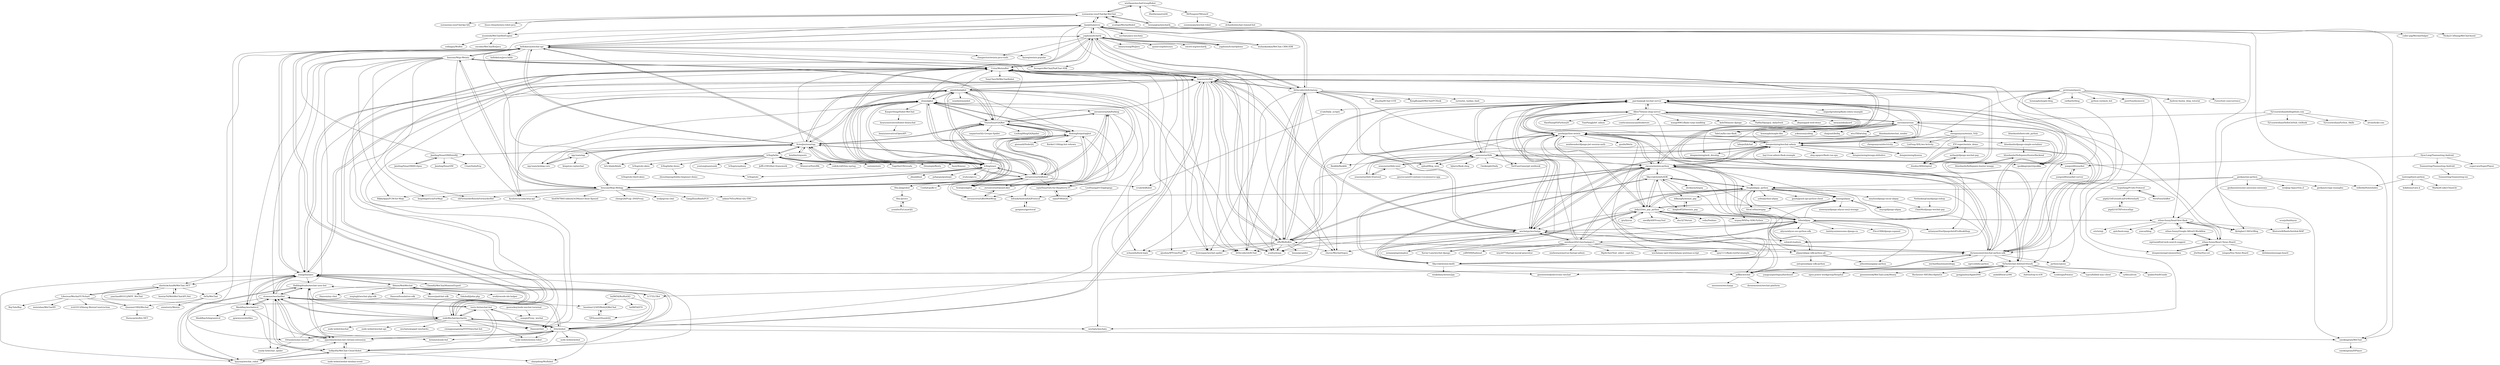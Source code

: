 digraph G {
"MrPenguinTM/xiaoV" -> "sunmiaozju/wechat-robot"
"MrPenguinTM/xiaoV" -> "dchaofei/wechat-remind-bot"
"ZTCooper/weixin_demo" -> "mrhaoji/django-wechat-pay"
"ZTCooper/weixin_demo" -> "duoduo369/original"
"mrhaoji/django-wechat-pay" -> "duoduo369/original"
"kanjielu/jeeves" -> "yaphone/itchat4j"
"kanjielu/jeeves" -> "xuxiaoxiao-xxx/ChatApi-WeChat"
"kanjielu/jeeves" -> "moontide/WeChatBotEngine"
"kanjielu/jeeves" -> "hellokaton/wechat-api"
"kanjielu/jeeves" -> "littlecodersh/itchatmp"
"kanjielu/jeeves" -> "wechaty/java-wechaty" ["e"=1]
"kanjielu/jeeves" -> "Urinx/WeixinBot"
"kanjielu/jeeves" -> "wuliaokankan/WeChat.CRM.SDK" ["e"=1]
"kanjielu/jeeves" -> "fritx/awesome-wechat"
"kanjielu/jeeves" -> "smokingrain/WeChat"
"kanjielu/jeeves" -> "liuwons/wxBot"
"kanjielu/jeeves" -> "yaphone/itchat4jdemo"
"xhan/qqbot" -> "floatinghotpot/qqbot"
"xhan/qqbot" -> "Yinzo/SmartQQBot"
"xhan/qqbot" -> "zeruniverse/QQRobot"
"xhan/qqbot" -> "pandolia/qqbot"
"xhan/qqbot" -> "ScienJus/smartqq"
"xhan/qqbot" -> "ScienJus/qqbot"
"xhan/qqbot" -> "iqq-team/webqq-core"
"xhan/qqbot" -> "hexsum/Mojo-Webqq"
"xhan/qqbot" -> "b3log/xiaov"
"xhan/qqbot" -> "KasperDeng/Hubot-WeChat"
"xhan/qqbot" -> "Urinx/WeixinBot"
"xhan/qqbot" -> "liuwons/wxBot"
"xhan/qqbot" -> "Shu-Ji/qqrobot"
"xhan/qqbot" -> "zeruniverse/QQParking"
"xhan/qqbot" -> "kyubotics/coolq-http-api" ["e"=1]
"osroom/osroom" -> "TaleLin/lin-cms-flask" ["e"=1]
"osroom/osroom" -> "Allen7D/mini-shop-server"
"osroom/osroom" -> "xpleaf/Blog_mini" ["e"=1]
"osroom/osroom" -> "chaijunit/beibq" ["e"=1]
"osroom/osroom" -> "flyhigher139/OctBlog" ["e"=1]
"osroom/osroom" -> "gusibi/python-weixin"
"osroom/osroom" -> "dongweiming/wechat-admin"
"osroom/osroom" -> "quokkaproject/quokka" ["e"=1]
"osroom/osroom" -> "wtx358/wtxlog" ["e"=1]
"osroom/osroom" -> "paicha/gxgk-wechat-server"
"osroom/osroom" -> "zwczou/weixin-python"
"osroom/osroom" -> "dongweiming/lyanna" ["e"=1]
"osroom/osroom" -> "honmaple/maple-bbs" ["e"=1]
"osroom/osroom" -> "chenguanyou/weixin_YiQi"
"osroom/osroom" -> "yokonsan/yublog" ["e"=1]
"lxneng/alipay" -> "fengli/alipay_python"
"lxneng/alipay" -> "liuyug/django-alipay"
"lxneng/alipay" -> "SIvaCoHan/wxpay"
"lxneng/alipay" -> "xiewenya/django-aliyun-oss2-storage" ["e"=1]
"lxneng/alipay" -> "Jolly23/wx_pay_python"
"leestar54/WebWeChatAPI.Net" -> "sherlockchou86/WeChat.NET"
"duoduo369/original" -> "mrhaoji/django-wechat-pay"
"duoduo369/original" -> "ZTCooper/weixin_demo"
"Allen7D/mini-shop-server" -> "qzq1111/flask-restful-example" ["e"=1]
"Allen7D/mini-shop-server" -> "TaleLin/lin-cms-flask" ["e"=1]
"Allen7D/mini-shop-server" -> "wangy8961/flask-vuejs-madblog" ["e"=1]
"Allen7D/mini-shop-server" -> "osroom/osroom"
"Allen7D/mini-shop-server" -> "kele59/imooc-django" ["e"=1]
"Allen7D/mini-shop-server" -> "gusibi/python-weixin"
"Allen7D/mini-shop-server" -> "mtianyan/VueDjangoAntdProBookShop" ["e"=1]
"Allen7D/mini-shop-server" -> "Pad0y/Django2_dailyfresh" ["e"=1]
"Allen7D/mini-shop-server" -> "zkqiang/job-web-demo" ["e"=1]
"Allen7D/mini-shop-server" -> "paicha/gxgk-wechat-server"
"Allen7D/mini-shop-server" -> "imoyao/idealyard" ["e"=1]
"Allen7D/mini-shop-server" -> "HaoZhang95/Python24" ["e"=1]
"Allen7D/mini-shop-server" -> "TianPangJi/drf_admin" ["e"=1]
"Allen7D/mini-shop-server" -> "zwczou/weixin-python"
"Allen7D/mini-shop-server" -> "confucianzuoyuan/bookstore" ["e"=1]
"wistbean/wechatGroupRobot" -> "xuxiaoxiao-xxx/ChatApi-WeChat"
"wistbean/wechatGroupRobot" -> "MrPenguinTM/xiaoV"
"wistbean/wechatGroupRobot" -> "Zhyblx/squirrelAI"
"chenguanyou/weixin_YiQi" -> "LinFeng-XHL/wx-Activity"
"chenguanyou/weixin_YiQi" -> "duoduo369/original"
"chenguanyou/weixin_YiQi" -> "ZTCooper/weixin_demo"
"chenguanyou/weixin_YiQi" -> "chenguanyou/electricity"
"luojinfang/PCQQ-Protocol" -> "VeroFess/QQBot"
"luojinfang/PCQQ-Protocol" -> "lofrank/AndroidQQProtocol"
"luojinfang/PCQQ-Protocol" -> "pig4210/ExtendLuaForWireshark"
"alipay/alipay-sdk-python-all" -> "fzlee/alipay"
"alipay/alipay-sdk-python-all" -> "adisonhuang/pay-python"
"alipay/alipay-sdk-python-all" -> "antopen/alipay-sdk-python"
"xqin/PiWebQQ" -> "xqin/SmartQQ-for-Raspberry-Pi"
"scorego/WechatRobot" -> "xuxiaoxiao-xxx/ChatApi-WeChat"
"scorego/WechatRobot" -> "smokingrain/WeChat"
"xqin/SmartQQ-for-Raspberry-Pi" -> "xqin/PiWebQQ"
"VeroFess/QQBot" -> "luojinfang/PCQQ-Protocol"
"NothinkingGao/django-eshop" -> "ChanMo/django-wechat-pay"
"Shu-Ji/qqrobot" -> "Shu-Ji/coco"
"kinglio8520/weixin_pay" -> "ddkangfu/weixin_pay"
"wechatpy/wechatpy" -> "doraemonext/wechat-python-sdk"
"wechatpy/wechatpy" -> "offu/WeRoBot"
"wechatpy/wechatpy" -> "zwczou/weixin-python"
"wechatpy/wechatpy" -> "gusibi/python-weixin"
"wechatpy/wechatpy" -> "fzlee/alipay"
"wechatpy/wechatpy" -> "paicha/gxgk-wechat-server"
"wechatpy/wechatpy" -> "minibear2021/wechatpayv3"
"wechatpy/wechatpy" -> "littlecodersh/ItChat" ["e"=1]
"wechatpy/wechatpy" -> "liuwons/wxBot"
"wechatpy/wechatpy" -> "youfou/wxpy" ["e"=1]
"wechatpy/wechatpy" -> "sshwsfc/xadmin" ["e"=1]
"wechatpy/wechatpy" -> "newpanjing/simpleui" ["e"=1]
"wechatpy/wechatpy" -> "dongweiming/wechat-admin"
"wechatpy/wechatpy" -> "littlecodersh/itchatmp"
"wechatpy/wechatpy" -> "chyroc/WechatSogou" ["e"=1]
"hsiafan/requests" -> "ScienJus/smartqq"
"doraemonext/wechat-python-sdk" -> "wechatpy/wechatpy"
"doraemonext/wechat-python-sdk" -> "offu/WeRoBot"
"doraemonext/wechat-python-sdk" -> "paicha/gxgk-wechat-server"
"doraemonext/wechat-python-sdk" -> "jeffkit/wechat"
"doraemonext/wechat-python-sdk" -> "Skycrab/weixin-knife"
"doraemonext/wechat-python-sdk" -> "dongweiming/wechat-admin"
"doraemonext/wechat-python-sdk" -> "gusibi/python-weixin"
"doraemonext/wechat-python-sdk" -> "pythoncn/june" ["e"=1]
"doraemonext/wechat-python-sdk" -> "zwczou/weixin-python"
"doraemonext/wechat-python-sdk" -> "michaelliao/sinaweibopy" ["e"=1]
"doraemonext/wechat-python-sdk" -> "liuwons/wxBot"
"doraemonext/wechat-python-sdk" -> "fengli/alipay_python"
"doraemonext/wechat-python-sdk" -> "0x5e/wechat-deleted-friends"
"doraemonext/wechat-python-sdk" -> "egrcc/zhihu-python" ["e"=1]
"doraemonext/wechat-python-sdk" -> "lxneng/alipay"
"hellokaton/wechat-api" -> "Urinx/WeixinBot"
"hellokaton/wechat-api" -> "yaphone/itchat4j"
"hellokaton/wechat-api" -> "ScienJus/smartqq"
"hellokaton/wechat-api" -> "b3log/xiaov"
"hellokaton/wechat-api" -> "liuwons/wxBot"
"hellokaton/wechat-api" -> "xiangzhai/qwx"
"hellokaton/wechat-api" -> "lets-blade/blade" ["e"=1]
"hellokaton/wechat-api" -> "hellokaton/java-bible" ["e"=1]
"hellokaton/wechat-api" -> "liyiorg/weixin-popular" ["e"=1]
"hellokaton/wechat-api" -> "sherlockchou86/WeChat.NET"
"hellokaton/wechat-api" -> "xuxiaoxiao-xxx/ChatApi-WeChat"
"hellokaton/wechat-api" -> "kanjielu/jeeves"
"hellokaton/wechat-api" -> "nodeWechat/wechat4u"
"hellokaton/wechat-api" -> "chanjarster/weixin-java-tools" ["e"=1]
"hellokaton/wechat-api" -> "hexsum/Mojo-Weixin"
"Yinzo/SmartQQBot" -> "zeruniverse/QQRobot"
"Yinzo/SmartQQBot" -> "xhan/qqbot"
"Yinzo/SmartQQBot" -> "pandolia/qqbot"
"Yinzo/SmartQQBot" -> "ScienJus/smartqq"
"Yinzo/SmartQQBot" -> "hexsum/Mojo-Webqq"
"Yinzo/SmartQQBot" -> "floatinghotpot/qqbot"
"Yinzo/SmartQQBot" -> "ScienJus/qqbot"
"Yinzo/SmartQQBot" -> "zeruniverse/QQParking"
"Yinzo/SmartQQBot" -> "xqin/SmartQQ-for-Raspberry-Pi"
"Yinzo/SmartQQBot" -> "b3log/xiaov"
"Yinzo/SmartQQBot" -> "hexsum/Mojo-Weixin"
"Yinzo/SmartQQBot" -> "liuwons/wxBot"
"Yinzo/SmartQQBot" -> "Urinx/WeixinBot"
"Yinzo/SmartQQBot" -> "caspartse/QQ-Groups-Spider" ["e"=1]
"Yinzo/SmartQQBot" -> "LiuXingMing/QQSpider" ["e"=1]
"xiangzhai/qwx" -> "Urinx/WeixinBot"
"xiangzhai/qwx" -> "lu4kyd0y/WeChat-Cloud-Robot"
"xiangzhai/qwx" -> "0x5e/wechat-deleted-friends"
"xiangzhai/qwx" -> "stonexer/wechatBot"
"xiangzhai/qwx" -> "sherlockchou86/WeChat.NET"
"xiangzhai/qwx" -> "liuwons/wxBot"
"xiangzhai/qwx" -> "0x5e/WeChat"
"xiangzhai/qwx" -> "hellokaton/wechat-api"
"xiangzhai/qwx" -> "MaskRay/wechatircd"
"xiangzhai/qwx" -> "lbbniu/WebWechat"
"xiangzhai/qwx" -> "Chion82/WeChatMomentExport" ["e"=1]
"xiangzhai/qwx" -> "lyyyuna/wechat_robot"
"xiangzhai/qwx" -> "fritx/wxbot"
"xiangzhai/qwx" -> "sundy-li/wechat_spider" ["e"=1]
"xiangzhai/qwx" -> "HalfdogStudio/wechat-user-bot"
"Skycrab/wzhifuSDK" -> "Skycrab/weixin-knife"
"Skycrab/wzhifuSDK" -> "fengli/alipay_python"
"Skycrab/wzhifuSDK" -> "deckmon/wxpay"
"Skycrab/wzhifuSDK" -> "ddkangfu/weixin_pay"
"Skycrab/wzhifuSDK" -> "kinglio8520/weixin_pay"
"Skycrab/wzhifuSDK" -> "SIvaCoHan/wxpay"
"Skycrab/wzhifuSDK" -> "Jolly23/wx_pay_python"
"ddkangfu/weixin_pay" -> "kinglio8520/weixin_pay"
"geekan/one-python" -> "geekan/awesome-awesome-awesome" ["e"=1]
"geekan/one-python" -> "ethan-funny/head-first-flask"
"geekan/one-python" -> "wsdjeg/.SpaceVim.d" ["e"=1]
"geekan/one-python" -> "geekan/scrapy-examples" ["e"=1]
"geekan/one-python" -> "doraemonext/wechat-python-sdk"
"geekan/one-python" -> "wilbeibi/NotesIndex"
"geekan/one-python" -> "fengli/alipay_python"
"zeruniverse/QQRobot" -> "Yinzo/SmartQQBot"
"zeruniverse/QQRobot" -> "zeruniverse/QQParking"
"zeruniverse/QQRobot" -> "zeruniverse/QBotWebWrap"
"zeruniverse/QQRobot" -> "xhan/qqbot"
"zeruniverse/QQRobot" -> "pandolia/qqbot"
"zeruniverse/QQRobot" -> "zeruniverse/QzoneLiker"
"zeruniverse/QQRobot" -> "b3log/xiaov"
"zeruniverse/QQRobot" -> "ScienJus/smartqq"
"zeruniverse/QQRobot" -> "ScienJus/qqbot"
"zeruniverse/QQRobot" -> "floatinghotpot/qqbot"
"zeruniverse/QQRobot" -> "xqin/SmartQQ-for-Raspberry-Pi"
"zeruniverse/QQRobot" -> "hexsum/Mojo-Webqq"
"zeruniverse/QQRobot" -> "x1ah/QQRobot"
"zeruniverse/QQRobot" -> "Shu-Ji/qqrobot"
"zeruniverse/QQRobot" -> "CoolQ/cqsdk-vc" ["e"=1]
"hexsum/Mojo-Webqq" -> "hexsum/Mojo-Weixin"
"hexsum/Mojo-Webqq" -> "RikkaApps/FCM-for-Mojo" ["e"=1]
"hexsum/Mojo-Webqq" -> "Yinzo/SmartQQBot"
"hexsum/Mojo-Webqq" -> "pandolia/qqbot"
"hexsum/Mojo-Webqq" -> "heipidage/GcmForMojo" ["e"=1]
"hexsum/Mojo-Webqq" -> "ScienJus/smartqq"
"hexsum/Mojo-Webqq" -> "ehForwarderBot/ehForwarderBot" ["e"=1]
"hexsum/Mojo-Webqq" -> "wsdjeg/vim-chat" ["e"=1]
"hexsum/Mojo-Webqq" -> "kyubotics/coolq-http-api" ["e"=1]
"hexsum/Mojo-Webqq" -> "xhan/qqbot"
"hexsum/Mojo-Webqq" -> "b3log/xiaov"
"hexsum/Mojo-Webqq" -> "GangZhuo/BaiduPCS" ["e"=1]
"hexsum/Mojo-Webqq" -> "askme765cs/Wine-QQ-TIM" ["e"=1]
"hexsum/Mojo-Webqq" -> "bin456789/Unblock163MusicClient-Xposed" ["e"=1]
"hexsum/Mojo-Webqq" -> "chengr28/Pcap_DNSProxy" ["e"=1]
"gusibi/python-weixin" -> "zwczou/weixin-python"
"gusibi/python-weixin" -> "wechatpy/wechatpy"
"gusibi/python-weixin" -> "weidwonder/django-jwt-session-auth"
"gusibi/python-weixin" -> "gusibi/Metis"
"gusibi/python-weixin" -> "Allen7D/mini-shop-server"
"gusibi/python-weixin" -> "doraemonext/wechat-python-sdk"
"gusibi/python-weixin" -> "Jolly23/wx_pay_python"
"gusibi/python-weixin" -> "offu/WeRoBot"
"gusibi/python-weixin" -> "paicha/gxgk-wechat-server"
"gusibi/python-weixin" -> "Xavier-Lam/wechat-django" ["e"=1]
"gusibi/python-weixin" -> "fzlee/alipay"
"gusibi/python-weixin" -> "dongweiming/wechat-admin"
"gusibi/python-weixin" -> "jeffkit/wechat"
"gusibi/python-weixin" -> "bluedazzle/django-simple-serializer"
"gusibi/python-weixin" -> "osroom/osroom"
"Skycrab/weixin-knife" -> "Skycrab/wzhifuSDK"
"Skycrab/weixin-knife" -> "fengli/alipay_python"
"Skycrab/weixin-knife" -> "doraemonext/wechat-python-sdk"
"Skycrab/weixin-knife" -> "jeffkit/wechat"
"Skycrab/weixin-knife" -> "lxneng/alipay"
"Skycrab/weixin-knife" -> "winkidney/weixin2py"
"Skycrab/weixin-knife" -> "Jolly23/wx_pay_python"
"Skycrab/weixin-knife" -> "zwczou/weixin-python"
"minibear2021/wechatpayv3" -> "fzlee/alipay"
"minibear2021/wechatpayv3" -> "wechatpy/wechatpy"
"minibear2021/wechatpayv3" -> "zwczou/weixin-python"
"minibear2021/wechatpayv3" -> "alipay/alipay-sdk-python-all"
"minibear2021/wechatpayv3" -> "gusibi/python-weixin"
"minibear2021/wechatpayv3" -> "Xavier-Lam/wechat-django" ["e"=1]
"minibear2021/wechatpayv3" -> "wechatpay-apiv3/wechatpay-postman-script" ["e"=1]
"minibear2021/wechatpayv3" -> "Allen7D/mini-shop-server"
"minibear2021/wechatpayv3" -> "newpanjing/simpleui" ["e"=1]
"minibear2021/wechatpayv3" -> "ydf0509/funboost" ["e"=1]
"minibear2021/wechatpayv3" -> "wxy2077/fastapi-mysql-generator" ["e"=1]
"minibear2021/wechatpayv3" -> "mizhexiaoxiao/vue-fastapi-admin" ["e"=1]
"minibear2021/wechatpayv3" -> "MgArcher/Text_select_captcha" ["e"=1]
"minibear2021/wechatpayv3" -> "Jolly23/wx_pay_python"
"minibear2021/wechatpayv3" -> "qzq1111/flask-restful-example" ["e"=1]
"hxl9654/RuiRuiQQ" -> "TJYSunset/DumbQQ"
"hxl9654/RuiRuiQQ" -> "hxl9654/E51"
"hxl9654/RuiRuiQQ" -> "huoshan12345/WebQQWeChat"
"tanteng/learn-python" -> "wilbeibi/NotesIndex"
"tanteng/learn-python" -> "Mark24Code/15minGit" ["e"=1]
"tanteng/learn-python" -> "kokdemo/v2ex.k"
"0x5e/WeChat" -> "Quanwei1992/Wechat"
"0x5e/WeChat" -> "ummterry/Weixin"
"huoshan12345/WebQQWeChat" -> "TJYSunset/DumbQQ"
"fengli/alipay_python" -> "lxneng/alipay"
"fengli/alipay_python" -> "liuyug/django-alipay"
"fengli/alipay_python" -> "Skycrab/wzhifuSDK"
"fengli/alipay_python" -> "yefei/python-alipay"
"fengli/alipay_python" -> "Jolly23/wx_pay_python"
"fengli/alipay_python" -> "amyhoo/django-oscar-alipay"
"fengli/alipay_python" -> "Skycrab/weixin-knife"
"fengli/alipay_python" -> "SIvaCoHan/wxpay"
"fengli/alipay_python" -> "ddkangfu/weixin_pay"
"fengli/alipay_python" -> "wxpay/WXPay-SDK-Python"
"fengli/alipay_python" -> "jpush/jpush-api-python-client"
"zeruniverse/QQParking" -> "zeruniverse/QQRobot"
"zeruniverse/QQParking" -> "zeruniverse/QzoneLiker"
"zeruniverse/QQParking" -> "xqin/SmartQQ-for-Raspberry-Pi"
"zeruniverse/QQParking" -> "Yinzo/SmartQQBot"
"zeruniverse/QQParking" -> "zeruniverse/QBotWebWrap"
"bluedazzle/django-simple-serializer" -> "bluedazzle/HellspawnHunterBackend"
"amyhoo/django-oscar-alipay" -> "ChanMo/django-wechat-pay"
"younfor/PyLinuxQQ" -> "Shu-Ji/coco"
"pig4210/TXProtocolSpy" -> "pig4210/ExtendLuaForWireshark"
"0x5e/wechat-deleted-friends" -> "Urinx/WeixinBot"
"0x5e/wechat-deleted-friends" -> "yangyangwithgnu/hardseed" ["e"=1]
"0x5e/wechat-deleted-friends" -> "open-power-workgroup/Hospital" ["e"=1]
"0x5e/wechat-deleted-friends" -> "geeeeeeeeek/WeChatLuckyMoney" ["e"=1]
"0x5e/wechat-deleted-friends" -> "geeeeeeeeek/electronic-wechat" ["e"=1]
"0x5e/wechat-deleted-friends" -> "liuwons/wxBot"
"0x5e/wechat-deleted-friends" -> "xiangzhai/qwx"
"0x5e/wechat-deleted-friends" -> "Rochester-NRT/RocAlphaGo" ["e"=1]
"0x5e/wechat-deleted-friends" -> "gongjianhui/AppleDNS" ["e"=1]
"0x5e/wechat-deleted-friends" -> "andelf/fuck12306" ["e"=1]
"0x5e/wechat-deleted-friends" -> "Aufree/trip-to-iOS" ["e"=1]
"0x5e/wechat-deleted-friends" -> "icodesign/Potatso" ["e"=1]
"0x5e/wechat-deleted-friends" -> "typcn/bilibili-mac-client" ["e"=1]
"0x5e/wechat-deleted-friends" -> "cyfdecyf/cow" ["e"=1]
"0x5e/wechat-deleted-friends" -> "ipader/SwiftGuide" ["e"=1]
"paicha/gxgk-wechat-server" -> "doraemonext/wechat-python-sdk"
"paicha/gxgk-wechat-server" -> "offu/WeRoBot"
"paicha/gxgk-wechat-server" -> "zwczou/weixin-python"
"paicha/gxgk-wechat-server" -> "dongweiming/wechat-admin"
"paicha/gxgk-wechat-server" -> "wechatpy/wechatpy"
"paicha/gxgk-wechat-server" -> "quokkaproject/quokka" ["e"=1]
"paicha/gxgk-wechat-server" -> "NetEaseGame/git-webhook" ["e"=1]
"paicha/gxgk-wechat-server" -> "dongweiming/web_develop" ["e"=1]
"paicha/gxgk-wechat-server" -> "flaskbb/flaskbb" ["e"=1]
"paicha/gxgk-wechat-server" -> "xpleaf/Blog_mini" ["e"=1]
"paicha/gxgk-wechat-server" -> "gusibi/python-weixin"
"paicha/gxgk-wechat-server" -> "seasonstar/bibi"
"paicha/gxgk-wechat-server" -> "miguelgrinberg/flask-celery-example" ["e"=1]
"paicha/gxgk-wechat-server" -> "pythoncn/june" ["e"=1]
"paicha/gxgk-wechat-server" -> "Allen7D/mini-shop-server"
"ScienJus/smartqq" -> "b3log/xiaov"
"ScienJus/smartqq" -> "Yinzo/SmartQQBot"
"ScienJus/smartqq" -> "hellokaton/wechat-api"
"ScienJus/smartqq" -> "ScienJus/qqbot"
"ScienJus/smartqq" -> "floatinghotpot/qqbot"
"ScienJus/smartqq" -> "pandolia/qqbot"
"ScienJus/smartqq" -> "xhan/qqbot"
"ScienJus/smartqq" -> "hexsum/Mojo-Webqq"
"ScienJus/smartqq" -> "iqq-team/iqq"
"ScienJus/smartqq" -> "zeruniverse/QQRobot"
"ScienJus/smartqq" -> "iqq-team/webqq-core"
"ScienJus/smartqq" -> "hsiafan/requests"
"ScienJus/smartqq" -> "b3log/latke"
"ScienJus/smartqq" -> "Urinx/WeixinBot"
"ScienJus/smartqq" -> "Jamling/SmartIM4IntelliJ"
"hexsum/Mojo-Weixin" -> "hexsum/Mojo-Webqq"
"hexsum/Mojo-Weixin" -> "heipidage/GcmForMojo" ["e"=1]
"hexsum/Mojo-Weixin" -> "Urinx/WeixinBot"
"hexsum/Mojo-Weixin" -> "Hanson/vbot" ["e"=1]
"hexsum/Mojo-Weixin" -> "RikkaApps/FCM-for-Mojo" ["e"=1]
"hexsum/Mojo-Weixin" -> "MaskRay/wechatircd"
"hexsum/Mojo-Weixin" -> "hellokaton/wechat-api"
"hexsum/Mojo-Weixin" -> "Yinzo/SmartQQBot"
"hexsum/Mojo-Weixin" -> "nodeWechat/wechat4u"
"hexsum/Mojo-Weixin" -> "liuwons/wxBot"
"hexsum/Mojo-Weixin" -> "AvengersWeChat/PadChat-SDK" ["e"=1]
"hexsum/Mojo-Weixin" -> "stonexer/wechatBot"
"hexsum/Mojo-Weixin" -> "ehForwarderBot/ehForwarderBot" ["e"=1]
"hexsum/Mojo-Weixin" -> "xiangzhai/qwx"
"hexsum/Mojo-Weixin" -> "kyubotics/coolq-http-api" ["e"=1]
"sherlockchou86/WeChat.NET" -> "leestar54/WebWeChatAPI.Net"
"sherlockchou86/WeChat.NET" -> "yanchao891012/WPF_WeChat" ["e"=1]
"sherlockchou86/WeChat.NET" -> "0x5e/WeChat"
"sherlockchou86/WeChat.NET" -> "Quanwei1992/Wechat"
"sherlockchou86/WeChat.NET" -> "Liberxue/WechatYUNchart"
"floatinghotpot/qqbot" -> "ScienJus/qqbot"
"floatinghotpot/qqbot" -> "xhan/qqbot"
"floatinghotpot/qqbot" -> "Yinzo/SmartQQBot"
"floatinghotpot/qqbot" -> "ScienJus/smartqq"
"floatinghotpot/qqbot" -> "gismanli/NodeQQ" ["e"=1]
"floatinghotpot/qqbot" -> "Rocket1184/qq-bot-rebown"
"floatinghotpot/qqbot" -> "lofrank/AndroidQQProtocol"
"zeruniverse/QBotWebWrap" -> "zeruniverse/QzoneLiker"
"zeruniverse/QBotWebWrap" -> "zeruniverse/QQRobot"
"ScienJus/qqbot" -> "floatinghotpot/qqbot"
"ScienJus/qqbot" -> "ScienJus/smartqq"
"ScienJus/qqbot" -> "Yinzo/SmartQQBot"
"ScienJus/qqbot" -> "xhan/qqbot"
"ScienJus/qqbot" -> "lofrank/AndroidQQProtocol"
"b3log/solo-skins" -> "b3log/solo-third-skins"
"HalfdogStudio/wechat-user-bot" -> "lyyyuna/wechat_robot"
"HalfdogStudio/wechat-user-bot" -> "stonexer/wechatBot"
"HalfdogStudio/wechat-user-bot" -> "spacelan/weixin-bot-chrome-extension"
"fritx/wxbot" -> "stonexer/wechatBot"
"fritx/wxbot" -> "fritx/awesome-wechat"
"fritx/wxbot" -> "node-webot/webot" ["e"=1]
"fritx/wxbot" -> "nodeWechat/wechat4u"
"fritx/wxbot" -> "HalfdogStudio/wechat-user-bot"
"fritx/wxbot" -> "lyyyuna/wechat_robot"
"fritx/wxbot" -> "liuwons/wxBot"
"fritx/wxbot" -> "spacelan/weixin-bot-chrome-extension"
"fritx/wxbot" -> "node-webot/weixin-robot" ["e"=1]
"fritx/wxbot" -> "Urinx/WeixinBot"
"fritx/wxbot" -> "kcloze/swoole-bot" ["e"=1]
"fritx/wxbot" -> "terry-fei/wechat-bot"
"fritx/wxbot" -> "sharpdeep/WxRobot"
"fritx/wxbot" -> "xiangzhai/qwx"
"fritx/wxbot" -> "smokingrain/WeChat"
"zeruniverse/QzoneLiker" -> "zeruniverse/QBotWebWrap"
"zeruniverse/QzoneLiker" -> "zeruniverse/QQParking"
"goorockey/node-wechat-terminal" -> "masq/uProxy_wechat"
"b3log/latke-demo" -> "zhouzhipeng/dubbo-beginner-demo"
"Urinx/WeixinBot" -> "liuwons/wxBot"
"Urinx/WeixinBot" -> "littlecodersh/ItChat" ["e"=1]
"Urinx/WeixinBot" -> "youfou/wxpy" ["e"=1]
"Urinx/WeixinBot" -> "Hanson/vbot" ["e"=1]
"Urinx/WeixinBot" -> "0x5e/wechat-deleted-friends"
"Urinx/WeixinBot" -> "wechaty/wechaty" ["e"=1]
"Urinx/WeixinBot" -> "hellokaton/wechat-api"
"Urinx/WeixinBot" -> "nodeWechat/wechat4u"
"Urinx/WeixinBot" -> "xiangzhai/qwx"
"Urinx/WeixinBot" -> "geeeeeeeeek/electronic-wechat" ["e"=1]
"Urinx/WeixinBot" -> "offu/WeRoBot"
"Urinx/WeixinBot" -> "yaphone/itchat4j"
"Urinx/WeixinBot" -> "bowenpay/wechat-spider" ["e"=1]
"Urinx/WeixinBot" -> "chyroc/WechatSogou" ["e"=1]
"Urinx/WeixinBot" -> "TonyChen56/WeChatRobot" ["e"=1]
"liuwons/wxBot" -> "Urinx/WeixinBot"
"liuwons/wxBot" -> "littlecodersh/ItChat" ["e"=1]
"liuwons/wxBot" -> "youfou/wxpy" ["e"=1]
"liuwons/wxBot" -> "Hanson/vbot" ["e"=1]
"liuwons/wxBot" -> "offu/WeRoBot"
"liuwons/wxBot" -> "pandolia/qqbot"
"liuwons/wxBot" -> "wechaty/wechaty" ["e"=1]
"liuwons/wxBot" -> "0x5e/wechat-deleted-friends"
"liuwons/wxBot" -> "littlecodersh/itchatmp"
"liuwons/wxBot" -> "wechatpy/wechatpy"
"liuwons/wxBot" -> "chyroc/WechatSogou" ["e"=1]
"liuwons/wxBot" -> "xchaoinfo/fuck-login" ["e"=1]
"liuwons/wxBot" -> "fritx/wxbot"
"liuwons/wxBot" -> "bowenpay/wechat-spider" ["e"=1]
"liuwons/wxBot" -> "xiangzhai/qwx"
"KasperDeng/Hubot-WeChat" -> "bearyinnovative/hubot-bearychat"
"b3log/xiaov" -> "ScienJus/smartqq"
"b3log/xiaov" -> "b3log/latke"
"b3log/xiaov" -> "zeruniverse/QQRobot"
"b3log/xiaov" -> "Yinzo/SmartQQBot"
"b3log/xiaov" -> "hellokaton/wechat-api"
"b3log/xiaov" -> "pandolia/qqbot"
"b3log/xiaov" -> "xhan/qqbot"
"b3log/xiaov" -> "hexsum/Mojo-Webqq"
"b3log/xiaov" -> "yaphone/itchat4j"
"b3log/xiaov" -> "floatinghotpot/qqbot"
"b3log/xiaov" -> "ScienJus/qqbot"
"b3log/xiaov" -> "jfinal/jfinal" ["e"=1]
"b3log/xiaov" -> "pzhgugu/goshop2" ["e"=1]
"b3log/xiaov" -> "xtuhcy/gecco" ["e"=1]
"b3log/xiaov" -> "b3log/solo" ["e"=1]
"nodeWechat/wechat4u" -> "stonexer/wechatBot"
"nodeWechat/wechat4u" -> "Urinx/WeixinBot"
"nodeWechat/wechat4u" -> "fritx/wxbot"
"nodeWechat/wechat4u" -> "HalfdogStudio/wechat-user-bot"
"nodeWechat/wechat4u" -> "node-webot/weixin-robot" ["e"=1]
"nodeWechat/wechat4u" -> "terry-fei/wechat-bot"
"nodeWechat/wechat4u" -> "Hanson/vbot" ["e"=1]
"nodeWechat/wechat4u" -> "node-webot/wechat-api" ["e"=1]
"nodeWechat/wechat4u" -> "wechaty/wechaty" ["e"=1]
"nodeWechat/wechat4u" -> "spacelan/weixin-bot-chrome-extension"
"nodeWechat/wechat4u" -> "liuwons/wxBot"
"nodeWechat/wechat4u" -> "wechaty/puppet-wechat4u" ["e"=1]
"nodeWechat/wechat4u" -> "cixingguangming55555/wechat-bot" ["e"=1]
"nodeWechat/wechat4u" -> "hellokaton/wechat-api"
"nodeWechat/wechat4u" -> "node-webot/wechat" ["e"=1]
"stonexer/wechatBot" -> "spacelan/weixin-bot-chrome-extension"
"stonexer/wechatBot" -> "nodeWechat/wechat4u"
"stonexer/wechatBot" -> "HalfdogStudio/wechat-user-bot"
"stonexer/wechatBot" -> "lu4kyd0y/WeChat-Cloud-Robot"
"stonexer/wechatBot" -> "fritx/wxbot"
"stonexer/wechatBot" -> "terry-fei/wechat-bot"
"stonexer/wechatBot" -> "lyyyuna/wechat_robot"
"stonexer/wechatBot" -> "xiangzhai/qwx"
"stonexer/wechatBot" -> "MaskRay/wechatircd"
"stonexer/wechatBot" -> "Urinx/WeixinBot"
"DyncLang/Teameeting-Android" -> "Teameeting/Teameeting-Android"
"DyncLang/Teameeting-Android" -> "supercwn/SuperPlayer" ["e"=1]
"DyncLang/Teameeting-Android" -> "yangui28/xmarket"
"terry-fei/wechat-bot" -> "stonexer/wechatBot"
"terry-fei/wechat-bot" -> "masq/uProxy_wechat"
"terry-fei/wechat-bot" -> "HalfdogStudio/wechat-user-bot"
"terry-fei/wechat-bot" -> "nodeWechat/wechat4u"
"terry-fei/wechat-bot" -> "spacelan/weixin-bot-chrome-extension"
"terry-fei/wechat-bot" -> "lu4kyd0y/WeChat-Cloud-Robot"
"lu4kyd0y/WeChat-Cloud-Robot" -> "spacelan/weixin-bot-chrome-extension"
"lu4kyd0y/WeChat-Cloud-Robot" -> "stonexer/wechatBot"
"lu4kyd0y/WeChat-Cloud-Robot" -> "node-webot/webot-douban-event" ["e"=1]
"lu4kyd0y/WeChat-Cloud-Robot" -> "lyyyuna/wechat_robot"
"lu4kyd0y/WeChat-Cloud-Robot" -> "sharpdeep/WxRobot"
"MaskRay/wechatircd" -> "MaskRay/telegramircd"
"MaskRay/wechatircd" -> "spacelan/weixin-bot-chrome-extension"
"MaskRay/wechatircd" -> "ppwwyyxx/dotfiles"
"MaskRay/wechatircd" -> "stonexer/wechatBot"
"MaskRay/wechatircd" -> "xiangzhai/qwx"
"MaskRay/wechatircd" -> "lu4kyd0y/WeChat-Cloud-Robot"
"Teameeting/Teameeting-Android" -> "Teameeting/Teameeting-ios"
"b3log/latke" -> "b3log/xiaov"
"b3log/latke" -> "b3log/solo-skins"
"b3log/latke" -> "youtongluan/sumk" ["e"=1]
"b3log/latke" -> "b3log/symphony" ["e"=1]
"b3log/latke" -> "lets-blade/blade" ["e"=1]
"b3log/latke" -> "JeffLi1993/fast-framework" ["e"=1]
"b3log/latke" -> "b3log/solo" ["e"=1]
"b3log/latke" -> "b3log/latke-demo"
"b3log/latke" -> "Wizzercn/NutzWk" ["e"=1]
"b3log/latke" -> "code4craft/tiny-spring" ["e"=1]
"b3log/latke" -> "ScienJus/smartqq"
"b3log/latke" -> "nutzam/nutz" ["e"=1]
"b3log/latke" -> "TogetherOS/cicada" ["e"=1]
"b3log/latke" -> "Dreampie/Resty" ["e"=1]
"b3log/latke" -> "AnoyiX/anoyi" ["e"=1]
"bearyinnovative/hubot-bearychat" -> "bearyinnovative/OpenAPI"
"lyyyuna/wechat_robot" -> "HalfdogStudio/wechat-user-bot"
"lyyyuna/wechat_robot" -> "spacelan/weixin-bot-chrome-extension"
"lyyyuna/wechat_robot" -> "lu4kyd0y/WeChat-Cloud-Robot"
"fritx/awesome-wechat" -> "fritx/wxbot"
"fritx/awesome-wechat" -> "stonexer/wechatBot"
"fritx/awesome-wechat" -> "nodeWechat/wechat4u"
"fritx/awesome-wechat" -> "sundy-li/wechat_spider" ["e"=1]
"x1ah/Daily_scripts" -> "x1ah/QQRobot"
"LeoHuang2015/qqloginjs" -> "xqin/PiWebQQ"
"spacelan/weixin-bot-chrome-extension" -> "stonexer/wechatBot"
"spacelan/weixin-bot-chrome-extension" -> "lu4kyd0y/WeChat-Cloud-Robot"
"pig4210/ExtendLuaForWireshark" -> "pig4210/TXProtocolSpy"
"zwczou/weixin-python" -> "Jolly23/wx_pay_python"
"zwczou/weixin-python" -> "wechatpy/wechatpy"
"zwczou/weixin-python" -> "gusibi/python-weixin"
"zwczou/weixin-python" -> "fzlee/alipay"
"zwczou/weixin-python" -> "paicha/gxgk-wechat-server"
"zwczou/weixin-python" -> "offu/WeRoBot"
"zwczou/weixin-python" -> "minibear2021/wechatpayv3"
"zwczou/weixin-python" -> "dongweiming/wechat-admin"
"zwczou/weixin-python" -> "Skycrab/wzhifuSDK"
"zwczou/weixin-python" -> "doraemonext/wechat-python-sdk"
"zwczou/weixin-python" -> "lxneng/alipay"
"zwczou/weixin-python" -> "sshwsfc/xadmin" ["e"=1]
"zwczou/weixin-python" -> "Skycrab/weixin-knife"
"zwczou/weixin-python" -> "fengli/alipay_python"
"zwczou/weixin-python" -> "alipay/alipay-sdk-python-all"
"pandolia/qqbot" -> "Yinzo/SmartQQBot"
"pandolia/qqbot" -> "liuwons/wxBot"
"pandolia/qqbot" -> "hexsum/Mojo-Webqq"
"pandolia/qqbot" -> "kyubotics/coolq-http-api" ["e"=1]
"pandolia/qqbot" -> "xhan/qqbot"
"pandolia/qqbot" -> "zeruniverse/QQRobot"
"pandolia/qqbot" -> "ScienJus/smartqq"
"pandolia/qqbot" -> "nonebot/nonebot" ["e"=1]
"pandolia/qqbot" -> "Urinx/WeixinBot"
"pandolia/qqbot" -> "littlecodersh/ItChat" ["e"=1]
"pandolia/qqbot" -> "youfou/wxpy" ["e"=1]
"pandolia/qqbot" -> "b3log/xiaov"
"pandolia/qqbot" -> "xchaoinfo/fuck-login" ["e"=1]
"pandolia/qqbot" -> "qiyeboy/IPProxyPool" ["e"=1]
"pandolia/qqbot" -> "floatinghotpot/qqbot"
"protream/iquery" -> "x1ah/Daily_scripts"
"protream/iquery" -> "ethan-funny/head-first-flask"
"protream/iquery" -> "Andrew-liu/my_blog_tutorial" ["e"=1]
"protream/iquery" -> "doraemonext/wechat-python-sdk"
"protream/iquery" -> "0x5e/wechat-deleted-friends"
"protream/iquery" -> "Forec/text-cooccurrence"
"protream/iquery" -> "paicha/gxgk-wechat-server"
"protream/iquery" -> "dongweiming/commentbox"
"protream/iquery" -> "honmaple/maple-blog" ["e"=1]
"protream/iquery" -> "swfbarhr/blog"
"protream/iquery" -> "python-cn/slack_bot" ["e"=1]
"protream/iquery" -> "dongweiming/wechat-admin"
"protream/iquery" -> "pureYun/dnomovie" ["e"=1]
"littlecodersh/itchatmp" -> "littlecodersh/ItChat" ["e"=1]
"littlecodersh/itchatmp" -> "offu/WeRoBot"
"littlecodersh/itchatmp" -> "liuwons/wxBot"
"littlecodersh/itchatmp" -> "youfou/wxpy" ["e"=1]
"littlecodersh/itchatmp" -> "wechatpy/wechatpy"
"littlecodersh/itchatmp" -> "Urinx/WeixinBot"
"littlecodersh/itchatmp" -> "chyroc/WechatSogou" ["e"=1]
"littlecodersh/itchatmp" -> "yaphone/itchat4j"
"littlecodersh/itchatmp" -> "kanjielu/jeeves"
"littlecodersh/itchatmp" -> "why2lyj/ItChat-UOS" ["e"=1]
"littlecodersh/itchatmp" -> "bowenpay/wechat-spider" ["e"=1]
"littlecodersh/itchatmp" -> "zwczou/weixin-python"
"littlecodersh/itchatmp" -> "KongKong20/WeChatPCHook" ["e"=1]
"littlecodersh/itchatmp" -> "xsren/wx_taobao_fanli" ["e"=1]
"littlecodersh/itchatmp" -> "paicha/gxgk-wechat-server"
"yangui28/xmarket" -> "yangui28/xmarket-server"
"ethan-funny/Google-Alfred3-Workflow" -> "zqzten/alfred-web-search-suggest" ["e"=1]
"ethan-funny/Google-Alfred3-Workflow" -> "ethan-funny/React-News-Board"
"ethan-funny/Google-Alfred3-Workflow" -> "ethan-funny/head-first-flask"
"ijry/lyicon" -> "Jolly23/wx_pay_python"
"ethan-funny/head-first-flask" -> "ethan-funny/React-News-Board"
"ethan-funny/head-first-flask" -> "ethan-funny/Google-Alfred3-Workflow"
"ethan-funny/head-first-flask" -> "ericls/niji" ["e"=1]
"ethan-funny/head-first-flask" -> "XhstormR/BaiduNetdisk-WAP"
"ethan-funny/head-first-flask" -> "qulc/bootcamp"
"ethan-funny/head-first-flask" -> "yancai/blog" ["e"=1]
"ethan-funny/head-first-flask" -> "Jolly23/wx_pay_python"
"ethan-funny/head-first-flask" -> "flyhigher139/OctBlog" ["e"=1]
"lofrank/AndroidQQProtocol" -> "gorgiaxx/qprotocal"
"dongweiming/commentbox" -> "ethan-funny/React-News-Board"
"Quanwei1992/Wechat" -> "Huracan/wxBot.NET"
"smokingrain/WeChat" -> "smokingrain/HPlayer"
"Jolly23/wx_pay_python" -> "zwczou/weixin-python"
"Jolly23/wx_pay_python" -> "fengli/alipay_python"
"Jolly23/wx_pay_python" -> "Skycrab/wzhifuSDK"
"Jolly23/wx_pay_python" -> "lxneng/alipay"
"Jolly23/wx_pay_python" -> "fzlee/alipay"
"Jolly23/wx_pay_python" -> "Skycrab/weixin-knife"
"Jolly23/wx_pay_python" -> "gusibi/python-weixin"
"Jolly23/wx_pay_python" -> "ethan-funny/head-first-flask"
"Jolly23/wx_pay_python" -> "ijry/lyicon"
"Jolly23/wx_pay_python" -> "awolfly9/IPProxyTool" ["e"=1]
"Jolly23/wx_pay_python" -> "zhu327/forum" ["e"=1]
"Jolly23/wx_pay_python" -> "wechatpy/wechatpy"
"Jolly23/wx_pay_python" -> "wxpay/WXPay-SDK-Python"
"Jolly23/wx_pay_python" -> "jeffkit/wechat"
"Jolly23/wx_pay_python" -> "volio/Yoshino" ["e"=1]
"yangui28/xmarket-server" -> "yangui28/xmarket"
"offu/WeRoBot" -> "wechatpy/wechatpy"
"offu/WeRoBot" -> "doraemonext/wechat-python-sdk"
"offu/WeRoBot" -> "liuwons/wxBot"
"offu/WeRoBot" -> "paicha/gxgk-wechat-server"
"offu/WeRoBot" -> "Urinx/WeixinBot"
"offu/WeRoBot" -> "zwczou/weixin-python"
"offu/WeRoBot" -> "youfou/wxpy" ["e"=1]
"offu/WeRoBot" -> "littlecodersh/ItChat" ["e"=1]
"offu/WeRoBot" -> "chyroc/WechatSogou" ["e"=1]
"offu/WeRoBot" -> "bowenpay/wechat-spider" ["e"=1]
"offu/WeRoBot" -> "littlecodersh/itchatmp"
"offu/WeRoBot" -> "gusibi/python-weixin"
"offu/WeRoBot" -> "xchaoinfo/fuck-login" ["e"=1]
"offu/WeRoBot" -> "binux/pyspider" ["e"=1]
"offu/WeRoBot" -> "qiyeboy/IPProxyPool" ["e"=1]
"lbbniu/WebWechat" -> "Hanson/vbot" ["e"=1]
"lbbniu/WebWechat" -> "kcloze/swoole-bot" ["e"=1]
"lbbniu/WebWechat" -> "Hanson/my-vbot"
"lbbniu/WebWechat" -> "zoujingli/wechat-php-sdk" ["e"=1]
"lbbniu/WebWechat" -> "Hanson/foundation-sdk" ["e"=1]
"lbbniu/WebWechat" -> "binsee/padchat-sdk" ["e"=1]
"lbbniu/WebWechat" -> "xiangzhai/qwx"
"lbbniu/WebWechat" -> "LCTT/LCBot"
"lbbniu/WebWechat" -> "fukuball/jieba-php" ["e"=1]
"lbbniu/WebWechat" -> "wudi/swoole-ide-helper" ["e"=1]
"ethan-funny/React-News-Board" -> "ethan-funny/head-first-flask"
"ethan-funny/React-News-Board" -> "ethan-funny/Google-Alfred3-Workflow"
"ethan-funny/React-News-Board" -> "ioiogoo/Vue-News-Board" ["e"=1]
"ethan-funny/React-News-Board" -> "defshine/message-board"
"ethan-funny/React-News-Board" -> "J3n5en/Vue-cet" ["e"=1]
"ethan-funny/React-News-Board" -> "dongweiming/commentbox"
"fzlee/alipay" -> "zwczou/weixin-python"
"fzlee/alipay" -> "alipay/alipay-sdk-python-all"
"fzlee/alipay" -> "minibear2021/wechatpayv3"
"fzlee/alipay" -> "wechatpy/wechatpy"
"fzlee/alipay" -> "sshwsfc/xadmin" ["e"=1]
"fzlee/alipay" -> "Jolly23/wx_pay_python"
"fzlee/alipay" -> "lxneng/alipay"
"fzlee/alipay" -> "newpanjing/simpleui" ["e"=1]
"fzlee/alipay" -> "adisonhuang/pay-python"
"fzlee/alipay" -> "gusibi/python-weixin"
"fzlee/alipay" -> "fengli/alipay_python"
"fzlee/alipay" -> "aliyun/aliyun-oss-python-sdk" ["e"=1]
"fzlee/alipay" -> "mtianyan/VueDjangoAntdProBookShop" ["e"=1]
"fzlee/alipay" -> "haiiiiiyun/awesome-django-cn" ["e"=1]
"fzlee/alipay" -> "Ehco1996/django-sspanel" ["e"=1]
"scusjs/baiduyun" -> "XhstormR/BaiduNetdisk-WAP"
"bluedazzle/leetcode_python" -> "bluedazzle/django-simple-serializer"
"moontide/WeChatBotEngine" -> "cncoder/WeChatBotJava"
"moontide/WeChatBotEngine" -> "codingau/WxBot"
"bluedazzle/HellspawnHunterBackend" -> "bluedazzle/hellspawn-hunter-weapp"
"yaphone/itchat4j" -> "kanjielu/jeeves"
"yaphone/itchat4j" -> "hellokaton/wechat-api"
"yaphone/itchat4j" -> "yaphone/itchat4jdemo"
"yaphone/itchat4j" -> "Urinx/WeixinBot"
"yaphone/itchat4j" -> "littlecodersh/ItChat" ["e"=1]
"yaphone/itchat4j" -> "liyiorg/weixin-popular" ["e"=1]
"yaphone/itchat4j" -> "chanjarster/weixin-java-tools" ["e"=1]
"yaphone/itchat4j" -> "littlecodersh/itchatmp"
"yaphone/itchat4j" -> "binarywang/WxJava" ["e"=1]
"yaphone/itchat4j" -> "wuliaokankan/WeChat.CRM.SDK" ["e"=1]
"yaphone/itchat4j" -> "liuwons/wxBot"
"yaphone/itchat4j" -> "qunarcorp/bistoury" ["e"=1]
"yaphone/itchat4j" -> "sword-org/wechat4j" ["e"=1]
"yaphone/itchat4j" -> "AvengersWeChat/PadChat-SDK" ["e"=1]
"yaphone/itchat4j" -> "b3log/xiaov"
"iqq-team/webqq-core" -> "iqq-team/iqq"
"iqq-team/iqq" -> "iqq-team/webqq-core"
"iqq-team/iqq" -> "ScienJus/smartqq"
"iqq-team/iqq" -> "kingston-csj/wechat" ["e"=1]
"seasonstar/bibi" -> "seasonstar/bibi-frontend"
"seasonstar/bibi" -> "seasonstar/bibi-ionic"
"seasonstar/bibi" -> "dongweiming/wechat-admin"
"seasonstar/bibi" -> "paicha/gxgk-wechat-server"
"seasonstar/bibi" -> "yangui28/xmarket"
"seasonstar/bibi" -> "quokkaproject/quokka" ["e"=1]
"seasonstar/bibi" -> "flaskbb/flaskbb" ["e"=1]
"seasonstar/bibi" -> "zwczou/weixin-python"
"seasonstar/bibi" -> "Allen7D/mini-shop-server"
"seasonstar/bibi" -> "hjlarry/flask-shop" ["e"=1]
"seasonstar/bibi" -> "ethan-funny/React-News-Board"
"seasonstar/bibi" -> "NetEaseGame/git-webhook" ["e"=1]
"seasonstar/bibi" -> "Omiknight/Daily" ["e"=1]
"seasonstar/bibi" -> "xpleaf/Blog_mini" ["e"=1]
"seasonstar/bibi-frontend" -> "seasonstar/bibi-ionic"
"seasonstar/bibi-frontend" -> "seasonstar/bibi"
"LCTT/LCBot" -> "lbbniu/WebWechat"
"LCTT/LCBot" -> "lu4kyd0y/WeChat-Cloud-Robot"
"TJYSunset/DumbQQ" -> "huoshan12345/WebQQWeChat"
"xuxiaoxiao-xxx/ChatApi-WeChat" -> "scorego/WechatRobot"
"xuxiaoxiao-xxx/ChatApi-WeChat" -> "xuxiaoxiao-xxx/ChatApi-QQ"
"xuxiaoxiao-xxx/ChatApi-WeChat" -> "linux-china/weixin-robot-java"
"xuxiaoxiao-xxx/ChatApi-WeChat" -> "moontide/WeChatBotEngine"
"xuxiaoxiao-xxx/ChatApi-WeChat" -> "hexiangtao/wechat4j"
"xuxiaoxiao-xxx/ChatApi-WeChat" -> "wistbean/wechatGroupRobot"
"xuxiaoxiao-xxx/ChatApi-WeChat" -> "kanjielu/jeeves"
"yaphone/itchat4jdemo" -> "yaphone/itchat4j"
"seasonstar/bibi-ionic" -> "seasonstar/bibi-frontend"
"seasonstar/bibi-ionic" -> "seasonstar/bibi"
"seasonstar/bibi-ionic" -> "gauravsaini03-zz/ionic3-ecommerce-app"
"gorgiaxx/qprotocal" -> "lofrank/AndroidQQProtocol"
"bluedazzle/hellspawn-hunter-weapp" -> "bluedazzle/HellspawnHunterBackend"
"dongweiming/wechat-admin" -> "paicha/gxgk-wechat-server"
"dongweiming/wechat-admin" -> "dongweiming/web_develop" ["e"=1]
"dongweiming/wechat-admin" -> "zwczou/weixin-python"
"dongweiming/wechat-admin" -> "wechatpy/wechatpy"
"dongweiming/wechat-admin" -> "doraemonext/wechat-python-sdk"
"dongweiming/wechat-admin" -> "quokkaproject/quokka" ["e"=1]
"dongweiming/wechat-admin" -> "seasonstar/bibi"
"dongweiming/wechat-admin" -> "dongweiming/weapp-zhihulive" ["e"=1]
"dongweiming/wechat-admin" -> "dongweiming/lyanna" ["e"=1]
"dongweiming/wechat-admin" -> "liuwons/wxBot"
"dongweiming/wechat-admin" -> "bay1/vue-admin-flask-example" ["e"=1]
"dongweiming/wechat-admin" -> "oleg-agapov/flask-vue-spa" ["e"=1]
"dongweiming/wechat-admin" -> "youfou/wxpy" ["e"=1]
"dongweiming/wechat-admin" -> "sshwsfc/xadmin" ["e"=1]
"dongweiming/wechat-admin" -> "gusibi/python-weixin"
"bluedazzle/wechat_sender" -> "lykops/lykchat" ["e"=1]
"bluedazzle/wechat_sender" -> "dongweiming/wechat-admin"
"bluedazzle/wechat_sender" -> "LCTT/LCBot"
"521xueweihan/hellogithub.com" -> "521xueweihan/Python_Skills"
"521xueweihan/hellogithub.com" -> "alvan/luokr.com" ["e"=1]
"521xueweihan/hellogithub.com" -> "521xueweihan/HelloGitHub_GitBook"
"521xueweihan/hellogithub.com" -> "flyhigher139/OctBlog" ["e"=1]
"521xueweihan/hellogithub.com" -> "osroom/osroom"
"hexiangtao/wechat4j" -> "xuxiaoxiao-xxx/ChatApi-WeChat"
"hexiangtao/wechat4j" -> "smokingrain/WeChat"
"hexiangtao/wechat4j" -> "wistbean/wechatGroupRobot"
"hexiangtao/wechat4j" -> "coder-pig/WechatHelper" ["e"=1]
"hexiangtao/wechat4j" -> "Nicky213Zhang/WeChatAssist" ["e"=1]
"Jamling/SmartIM4Eclipse" -> "Jamling/SmartIM4IntelliJ"
"Jamling/SmartIM4IntelliJ" -> "Jamling/SmartIM4Eclipse"
"Jamling/SmartIM4IntelliJ" -> "Jamling/SmartIM" ["e"=1]
"Jamling/SmartIM4IntelliJ" -> "ScienJus/smartqq"
"Jamling/SmartIM4IntelliJ" -> "hellokaton/wechat-api"
"Jamling/SmartIM4IntelliJ" -> "CrazyDudo/fvip" ["e"=1]
"jeffkit/wechat" -> "messense/wechatpy"
"jeffkit/wechat" -> "doraemonext/wechat-python-sdk"
"jeffkit/wechat" -> "doraemonext/wechat-platform"
"jeffkit/wechat" -> "Skycrab/wzhifuSDK"
"Liberxue/WechatYUNchart" -> "sherlockchou86/WeChat.NET"
"Liberxue/WechatYUNchart" -> "weixinbao/WeChatXY" ["e"=1]
"Liberxue/WechatYUNchart" -> "huoshan12345/WebQQWeChat"
"Liberxue/WechatYUNchart" -> "Quanwei1992/Wechat"
"Liberxue/WechatYUNchart" -> "iccb1013/Sheng.WeixinConstruction" ["e"=1]
"Liberxue/WechatYUNchart" -> "RayTale/Ray" ["e"=1]
"Shu-Ji/coco" -> "younfor/PyLinuxQQ"
"MrPenguinTM/xiaoV" ["l"="49.428,22.499"]
"sunmiaozju/wechat-robot" ["l"="49.414,22.478"]
"dchaofei/wechat-remind-bot" ["l"="49.401,22.492"]
"ZTCooper/weixin_demo" ["l"="50.133,22.777"]
"mrhaoji/django-wechat-pay" ["l"="50.162,22.773"]
"duoduo369/original" ["l"="50.141,22.762"]
"kanjielu/jeeves" ["l"="49.61,22.628"]
"yaphone/itchat4j" ["l"="49.635,22.684"]
"xuxiaoxiao-xxx/ChatApi-WeChat" ["l"="49.522,22.576"]
"moontide/WeChatBotEngine" ["l"="49.502,22.598"]
"hellokaton/wechat-api" ["l"="49.586,22.657"]
"littlecodersh/itchatmp" ["l"="49.734,22.665"]
"wechaty/java-wechaty" ["l"="50.489,22.547"]
"Urinx/WeixinBot" ["l"="49.639,22.645"]
"wuliaokankan/WeChat.CRM.SDK" ["l"="50.69,22.521"]
"fritx/awesome-wechat" ["l"="49.661,22.564"]
"smokingrain/WeChat" ["l"="49.557,22.565"]
"liuwons/wxBot" ["l"="49.688,22.65"]
"yaphone/itchat4jdemo" ["l"="49.631,22.708"]
"xhan/qqbot" ["l"="49.535,22.734"]
"floatinghotpot/qqbot" ["l"="49.513,22.751"]
"Yinzo/SmartQQBot" ["l"="49.554,22.713"]
"zeruniverse/QQRobot" ["l"="49.549,22.76"]
"pandolia/qqbot" ["l"="49.588,22.716"]
"ScienJus/smartqq" ["l"="49.512,22.713"]
"ScienJus/qqbot" ["l"="49.501,22.737"]
"iqq-team/webqq-core" ["l"="49.468,22.717"]
"hexsum/Mojo-Webqq" ["l"="49.539,22.69"]
"b3log/xiaov" ["l"="49.561,22.735"]
"KasperDeng/Hubot-WeChat" ["l"="49.454,22.826"]
"Shu-Ji/qqrobot" ["l"="49.492,22.771"]
"zeruniverse/QQParking" ["l"="49.56,22.78"]
"kyubotics/coolq-http-api" ["l"="-53.663,-18.708"]
"osroom/osroom" ["l"="49.937,22.716"]
"TaleLin/lin-cms-flask" ["l"="42.409,21.804"]
"Allen7D/mini-shop-server" ["l"="49.896,22.716"]
"xpleaf/Blog_mini" ["l"="42.374,21.979"]
"chaijunit/beibq" ["l"="42.477,21.967"]
"flyhigher139/OctBlog" ["l"="42.408,21.989"]
"gusibi/python-weixin" ["l"="49.889,22.682"]
"dongweiming/wechat-admin" ["l"="49.845,22.68"]
"quokkaproject/quokka" ["l"="42.112,21.955"]
"wtx358/wtxlog" ["l"="42.338,22.052"]
"paicha/gxgk-wechat-server" ["l"="49.855,22.701"]
"zwczou/weixin-python" ["l"="49.883,22.657"]
"dongweiming/lyanna" ["l"="43.942,21.111"]
"honmaple/maple-bbs" ["l"="42.412,21.975"]
"chenguanyou/weixin_YiQi" ["l"="50.085,22.759"]
"yokonsan/yublog" ["l"="42.438,21.91"]
"lxneng/alipay" ["l"="49.934,22.619"]
"fengli/alipay_python" ["l"="49.954,22.606"]
"liuyug/django-alipay" ["l"="49.977,22.593"]
"SIvaCoHan/wxpay" ["l"="49.957,22.585"]
"xiewenya/django-aliyun-oss2-storage" ["l"="2.311,-8.696"]
"Jolly23/wx_pay_python" ["l"="49.94,22.644"]
"leestar54/WebWeChatAPI.Net" ["l"="49.671,22.742"]
"sherlockchou86/WeChat.NET" ["l"="49.671,22.707"]
"qzq1111/flask-restful-example" ["l"="42.304,21.817"]
"wangy8961/flask-vuejs-madblog" ["l"="42.335,21.744"]
"kele59/imooc-django" ["l"="49.058,22.423"]
"mtianyan/VueDjangoAntdProBookShop" ["l"="48.971,22.416"]
"Pad0y/Django2_dailyfresh" ["l"="48.987,22.545"]
"zkqiang/job-web-demo" ["l"="42.667,21.946"]
"imoyao/idealyard" ["l"="42.382,21.707"]
"HaoZhang95/Python24" ["l"="48.964,22.509"]
"TianPangJi/drf_admin" ["l"="48.905,22.387"]
"confucianzuoyuan/bookstore" ["l"="49.012,22.355"]
"wistbean/wechatGroupRobot" ["l"="49.475,22.527"]
"Zhyblx/squirrelAI" ["l"="49.455,22.499"]
"LinFeng-XHL/wx-Activity" ["l"="50.113,22.75"]
"chenguanyou/electricity" ["l"="50.109,22.79"]
"luojinfang/PCQQ-Protocol" ["l"="49.347,22.799"]
"VeroFess/QQBot" ["l"="49.326,22.818"]
"lofrank/AndroidQQProtocol" ["l"="49.425,22.771"]
"pig4210/ExtendLuaForWireshark" ["l"="49.311,22.801"]
"alipay/alipay-sdk-python-all" ["l"="49.953,22.674"]
"fzlee/alipay" ["l"="49.917,22.65"]
"adisonhuang/pay-python" ["l"="49.975,22.66"]
"antopen/alipay-sdk-python" ["l"="49.991,22.69"]
"xqin/PiWebQQ" ["l"="49.587,22.839"]
"xqin/SmartQQ-for-Raspberry-Pi" ["l"="49.58,22.797"]
"scorego/WechatRobot" ["l"="49.526,22.548"]
"NothinkingGao/django-eshop" ["l"="50.111,22.588"]
"ChanMo/django-wechat-pay" ["l"="50.076,22.588"]
"Shu-Ji/coco" ["l"="49.442,22.798"]
"kinglio8520/weixin_pay" ["l"="49.946,22.554"]
"ddkangfu/weixin_pay" ["l"="49.948,22.571"]
"wechatpy/wechatpy" ["l"="49.829,22.656"]
"doraemonext/wechat-python-sdk" ["l"="49.861,22.636"]
"offu/WeRoBot" ["l"="49.784,22.667"]
"minibear2021/wechatpayv3" ["l"="49.917,22.679"]
"littlecodersh/ItChat" ["l"="48.152,23.298"]
"youfou/wxpy" ["l"="48.237,23.277"]
"sshwsfc/xadmin" ["l"="49.028,22.4"]
"newpanjing/simpleui" ["l"="48.936,22.434"]
"chyroc/WechatSogou" ["l"="48.423,23.372"]
"hsiafan/requests" ["l"="49.44,22.734"]
"jeffkit/wechat" ["l"="49.892,22.598"]
"Skycrab/weixin-knife" ["l"="49.91,22.612"]
"pythoncn/june" ["l"="43.905,20.781"]
"michaelliao/sinaweibopy" ["l"="48.387,23.635"]
"0x5e/wechat-deleted-friends" ["l"="49.726,22.61"]
"egrcc/zhihu-python" ["l"="48.479,23.626"]
"xiangzhai/qwx" ["l"="49.649,22.601"]
"lets-blade/blade" ["l"="-3.505,12.052"]
"hellokaton/java-bible" ["l"="-0.488,10.82"]
"liyiorg/weixin-popular" ["l"="-3.719,11.83"]
"nodeWechat/wechat4u" ["l"="49.604,22.592"]
"chanjarster/weixin-java-tools" ["l"="-3.646,11.878"]
"hexsum/Mojo-Weixin" ["l"="49.571,22.629"]
"caspartse/QQ-Groups-Spider" ["l"="48.62,23.487"]
"LiuXingMing/QQSpider" ["l"="48.62,23.464"]
"lu4kyd0y/WeChat-Cloud-Robot" ["l"="49.634,22.527"]
"stonexer/wechatBot" ["l"="49.614,22.564"]
"0x5e/WeChat" ["l"="49.685,22.692"]
"MaskRay/wechatircd" ["l"="49.588,22.552"]
"lbbniu/WebWechat" ["l"="49.686,22.52"]
"Chion82/WeChatMomentExport" ["l"="57.073,-9.136"]
"lyyyuna/wechat_robot" ["l"="49.648,22.542"]
"fritx/wxbot" ["l"="49.635,22.576"]
"sundy-li/wechat_spider" ["l"="48.399,23.241"]
"HalfdogStudio/wechat-user-bot" ["l"="49.629,22.551"]
"Skycrab/wzhifuSDK" ["l"="49.933,22.594"]
"deckmon/wxpay" ["l"="49.961,22.561"]
"geekan/one-python" ["l"="50.005,22.62"]
"geekan/awesome-awesome-awesome" ["l"="25.736,-26.075"]
"ethan-funny/head-first-flask" ["l"="49.965,22.728"]
"wsdjeg/.SpaceVim.d" ["l"="0.333,12.101"]
"geekan/scrapy-examples" ["l"="48.62,23.392"]
"wilbeibi/NotesIndex" ["l"="50.087,22.564"]
"zeruniverse/QBotWebWrap" ["l"="49.543,22.802"]
"zeruniverse/QzoneLiker" ["l"="49.56,22.811"]
"x1ah/QQRobot" ["l"="49.647,22.781"]
"CoolQ/cqsdk-vc" ["l"="-53.506,-18.834"]
"RikkaApps/FCM-for-Mojo" ["l"="-56.194,10.626"]
"heipidage/GcmForMojo" ["l"="-56.229,10.559"]
"ehForwarderBot/ehForwarderBot" ["l"="-45.904,12.796"]
"wsdjeg/vim-chat" ["l"="0.598,12.146"]
"GangZhuo/BaiduPCS" ["l"="-45.805,12.9"]
"askme765cs/Wine-QQ-TIM" ["l"="21.104,3.214"]
"bin456789/Unblock163MusicClient-Xposed" ["l"="-56.19,10.654"]
"chengr28/Pcap_DNSProxy" ["l"="-45.733,13.093"]
"weidwonder/django-jwt-session-auth" ["l"="49.917,22.725"]
"gusibi/Metis" ["l"="49.913,22.743"]
"Xavier-Lam/wechat-django" ["l"="-19.224,13.434"]
"bluedazzle/django-simple-serializer" ["l"="50.033,22.687"]
"winkidney/weixin2py" ["l"="49.92,22.56"]
"wechatpay-apiv3/wechatpay-postman-script" ["l"="-19.012,25.601"]
"ydf0509/funboost" ["l"="48.042,22.147"]
"wxy2077/fastapi-mysql-generator" ["l"="48.821,22.267"]
"mizhexiaoxiao/vue-fastapi-admin" ["l"="48.771,22.312"]
"MgArcher/Text_select_captcha" ["l"="48.075,22.107"]
"hxl9654/RuiRuiQQ" ["l"="49.778,22.512"]
"TJYSunset/DumbQQ" ["l"="49.767,22.537"]
"hxl9654/E51" ["l"="49.788,22.487"]
"huoshan12345/WebQQWeChat" ["l"="49.758,22.568"]
"tanteng/learn-python" ["l"="50.147,22.531"]
"Mark24Code/15minGit" ["l"="-45.248,12.864"]
"kokdemo/v2ex.k" ["l"="50.182,22.509"]
"Quanwei1992/Wechat" ["l"="49.7,22.734"]
"ummterry/Weixin" ["l"="49.692,22.721"]
"yefei/python-alipay" ["l"="49.991,22.577"]
"amyhoo/django-oscar-alipay" ["l"="50.029,22.588"]
"wxpay/WXPay-SDK-Python" ["l"="49.973,22.624"]
"jpush/jpush-api-python-client" ["l"="49.998,22.55"]
"bluedazzle/HellspawnHunterBackend" ["l"="50.094,22.695"]
"younfor/PyLinuxQQ" ["l"="49.418,22.811"]
"pig4210/TXProtocolSpy" ["l"="49.289,22.805"]
"yangyangwithgnu/hardseed" ["l"="-45.944,12.918"]
"open-power-workgroup/Hospital" ["l"="-45.718,12.951"]
"geeeeeeeeek/WeChatLuckyMoney" ["l"="57.076,-12.595"]
"geeeeeeeeek/electronic-wechat" ["l"="21.046,3.133"]
"Rochester-NRT/RocAlphaGo" ["l"="58.581,17.309"]
"gongjianhui/AppleDNS" ["l"="-45.638,12.965"]
"andelf/fuck12306" ["l"="47.479,22.926"]
"Aufree/trip-to-iOS" ["l"="44.439,-22.418"]
"icodesign/Potatso" ["l"="-45.609,12.983"]
"typcn/bilibili-mac-client" ["l"="-45.591,12.854"]
"cyfdecyf/cow" ["l"="-45.794,13.144"]
"ipader/SwiftGuide" ["l"="44.384,-22.397"]
"NetEaseGame/git-webhook" ["l"="9.075,-5.772"]
"dongweiming/web_develop" ["l"="48.183,23.749"]
"flaskbb/flaskbb" ["l"="42.056,21.96"]
"seasonstar/bibi" ["l"="49.872,22.75"]
"miguelgrinberg/flask-celery-example" ["l"="41.991,21.834"]
"iqq-team/iqq" ["l"="49.445,22.7"]
"b3log/latke" ["l"="49.509,22.79"]
"Jamling/SmartIM4IntelliJ" ["l"="49.474,22.662"]
"Hanson/vbot" ["l"="-19.213,25.303"]
"AvengersWeChat/PadChat-SDK" ["l"="50.626,22.586"]
"yanchao891012/WPF_WeChat" ["l"="-36.353,0.895"]
"Liberxue/WechatYUNchart" ["l"="49.717,22.7"]
"gismanli/NodeQQ" ["l"="-5.031,-33.272"]
"Rocket1184/qq-bot-rebown" ["l"="49.465,22.777"]
"b3log/solo-skins" ["l"="49.485,22.857"]
"b3log/solo-third-skins" ["l"="49.475,22.886"]
"spacelan/weixin-bot-chrome-extension" ["l"="49.614,22.543"]
"node-webot/webot" ["l"="-4.585,-33.746"]
"node-webot/weixin-robot" ["l"="-4.491,-33.669"]
"kcloze/swoole-bot" ["l"="-18.96,25.277"]
"terry-fei/wechat-bot" ["l"="49.601,22.53"]
"sharpdeep/WxRobot" ["l"="49.637,22.501"]
"goorockey/node-wechat-terminal" ["l"="49.573,22.428"]
"masq/uProxy_wechat" ["l"="49.584,22.467"]
"b3log/latke-demo" ["l"="49.505,22.833"]
"zhouzhipeng/dubbo-beginner-demo" ["l"="49.509,22.858"]
"wechaty/wechaty" ["l"="50.67,22.693"]
"bowenpay/wechat-spider" ["l"="48.443,23.33"]
"TonyChen56/WeChatRobot" ["l"="50.607,22.653"]
"xchaoinfo/fuck-login" ["l"="48.408,23.488"]
"bearyinnovative/hubot-bearychat" ["l"="49.418,22.869"]
"jfinal/jfinal" ["l"="-3.495,12.018"]
"pzhgugu/goshop2" ["l"="-1.246,10.255"]
"xtuhcy/gecco" ["l"="-3.634,12.071"]
"b3log/solo" ["l"="-3.658,11.784"]
"node-webot/wechat-api" ["l"="-4.413,-33.656"]
"wechaty/puppet-wechat4u" ["l"="50.487,22.582"]
"cixingguangming55555/wechat-bot" ["l"="50.58,22.674"]
"node-webot/wechat" ["l"="-4.452,-33.655"]
"DyncLang/Teameeting-Android" ["l"="49.832,22.607"]
"Teameeting/Teameeting-Android" ["l"="49.845,22.551"]
"supercwn/SuperPlayer" ["l"="60.094,-13.906"]
"yangui28/xmarket" ["l"="49.829,22.748"]
"node-webot/webot-douban-event" ["l"="-4.518,-33.767"]
"MaskRay/telegramircd" ["l"="49.554,22.51"]
"ppwwyyxx/dotfiles" ["l"="49.576,22.504"]
"Teameeting/Teameeting-ios" ["l"="49.852,22.523"]
"youtongluan/sumk" ["l"="-3.695,12.093"]
"b3log/symphony" ["l"="-3.697,11.705"]
"JeffLi1993/fast-framework" ["l"="-0.444,10.762"]
"Wizzercn/NutzWk" ["l"="-3.628,11.988"]
"code4craft/tiny-spring" ["l"="-4.654,14.958"]
"nutzam/nutz" ["l"="-3.488,11.993"]
"TogetherOS/cicada" ["l"="-3.534,11.815"]
"Dreampie/Resty" ["l"="-3.662,12.012"]
"AnoyiX/anoyi" ["l"="-1.242,10.191"]
"bearyinnovative/OpenAPI" ["l"="49.4,22.894"]
"x1ah/Daily_scripts" ["l"="49.737,22.769"]
"LeoHuang2015/qqloginjs" ["l"="49.59,22.882"]
"nonebot/nonebot" ["l"="-53.697,-18.657"]
"qiyeboy/IPProxyPool" ["l"="48.515,23.377"]
"protream/iquery" ["l"="49.819,22.716"]
"Andrew-liu/my_blog_tutorial" ["l"="49.227,22.499"]
"Forec/text-cooccurrence" ["l"="49.795,22.762"]
"dongweiming/commentbox" ["l"="49.907,22.782"]
"honmaple/maple-blog" ["l"="42.438,22.011"]
"swfbarhr/blog" ["l"="49.798,22.632"]
"python-cn/slack_bot" ["l"="55.429,28.683"]
"pureYun/dnomovie" ["l"="49.17,22.469"]
"why2lyj/ItChat-UOS" ["l"="50.582,22.702"]
"KongKong20/WeChatPCHook" ["l"="50.616,22.621"]
"xsren/wx_taobao_fanli" ["l"="-5.22,-36.26"]
"yangui28/xmarket-server" ["l"="49.821,22.79"]
"ethan-funny/Google-Alfred3-Workflow" ["l"="49.977,22.764"]
"zqzten/alfred-web-search-suggest" ["l"="24.147,-23.508"]
"ethan-funny/React-News-Board" ["l"="49.946,22.776"]
"ijry/lyicon" ["l"="50.007,22.654"]
"ericls/niji" ["l"="47.13,18.824"]
"XhstormR/BaiduNetdisk-WAP" ["l"="50.009,22.82"]
"qulc/bootcamp" ["l"="50.012,22.738"]
"yancai/blog" ["l"="42.409,22.023"]
"gorgiaxx/qprotocal" ["l"="49.393,22.777"]
"Huracan/wxBot.NET" ["l"="49.702,22.773"]
"smokingrain/HPlayer" ["l"="49.546,22.537"]
"awolfly9/IPProxyTool" ["l"="48.532,23.334"]
"zhu327/forum" ["l"="49.215,22.467"]
"volio/Yoshino" ["l"="60.129,-15.753"]
"binux/pyspider" ["l"="48.441,23.405"]
"Hanson/my-vbot" ["l"="49.69,22.467"]
"zoujingli/wechat-php-sdk" ["l"="-20.763,25.903"]
"Hanson/foundation-sdk" ["l"="-19.321,25.617"]
"binsee/padchat-sdk" ["l"="50.601,22.455"]
"LCTT/LCBot" ["l"="49.719,22.505"]
"fukuball/jieba-php" ["l"="-19.157,25.28"]
"wudi/swoole-ide-helper" ["l"="-19.039,25.279"]
"ioiogoo/Vue-News-Board" ["l"="42.252,21.706"]
"defshine/message-board" ["l"="49.958,22.82"]
"J3n5en/Vue-cet" ["l"="42.253,21.731"]
"aliyun/aliyun-oss-python-sdk" ["l"="2.44,-8.673"]
"haiiiiiyun/awesome-django-cn" ["l"="48.998,22.43"]
"Ehco1996/django-sspanel" ["l"="-46.836,14.916"]
"scusjs/baiduyun" ["l"="50.038,22.87"]
"bluedazzle/leetcode_python" ["l"="50.086,22.67"]
"cncoder/WeChatBotJava" ["l"="49.452,22.581"]
"codingau/WxBot" ["l"="49.462,22.599"]
"bluedazzle/hellspawn-hunter-weapp" ["l"="50.124,22.696"]
"binarywang/WxJava" ["l"="-3.539,11.708"]
"qunarcorp/bistoury" ["l"="-3.255,11.835"]
"sword-org/wechat4j" ["l"="-3.798,11.88"]
"kingston-csj/wechat" ["l"="-5.405,12.486"]
"seasonstar/bibi-frontend" ["l"="49.869,22.786"]
"seasonstar/bibi-ionic" ["l"="49.876,22.805"]
"hjlarry/flask-shop" ["l"="47.66,19.8"]
"Omiknight/Daily" ["l"="60.045,-13.313"]
"xuxiaoxiao-xxx/ChatApi-QQ" ["l"="49.491,22.569"]
"linux-china/weixin-robot-java" ["l"="49.468,22.557"]
"hexiangtao/wechat4j" ["l"="49.503,22.54"]
"gauravsaini03-zz/ionic3-ecommerce-app" ["l"="49.882,22.84"]
"dongweiming/weapp-zhihulive" ["l"="-5.169,-33.229"]
"bay1/vue-admin-flask-example" ["l"="42.318,21.685"]
"oleg-agapov/flask-vue-spa" ["l"="42.256,21.784"]
"bluedazzle/wechat_sender" ["l"="49.8,22.559"]
"lykops/lykchat" ["l"="-5.142,-33.199"]
"521xueweihan/hellogithub.com" ["l"="50.032,22.782"]
"521xueweihan/Python_Skills" ["l"="50.058,22.814"]
"alvan/luokr.com" ["l"="43.772,20.844"]
"521xueweihan/HelloGitHub_GitBook" ["l"="50.06,22.794"]
"coder-pig/WechatHelper" ["l"="57.213,-9.159"]
"Nicky213Zhang/WeChatAssist" ["l"="57.255,-9.131"]
"Jamling/SmartIM4Eclipse" ["l"="49.434,22.648"]
"Jamling/SmartIM" ["l"="-52.04,-15.891"]
"CrazyDudo/fvip" ["l"="60.827,-14.017"]
"messense/wechatpy" ["l"="49.903,22.539"]
"doraemonext/wechat-platform" ["l"="49.887,22.559"]
"weixinbao/WeChatXY" ["l"="50.641,22.51"]
"iccb1013/Sheng.WeixinConstruction" ["l"="-32.825,0.829"]
"RayTale/Ray" ["l"="-32.801,0.925"]
}
